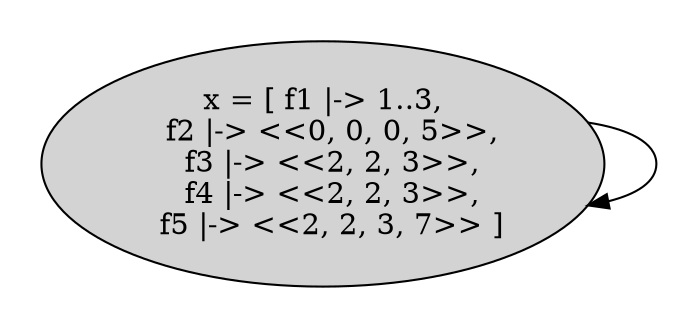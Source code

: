 strict digraph DiskGraph {
nodesep=0.35;
subgraph cluster_graph {
color="white";
-5242186285679851988 [label="x = [ f1 |-> 1..3,\n  f2 |-> <<0, 0, 0, 5>>,\n  f3 |-> <<2, 2, 3>>,\n  f4 |-> <<2, 2, 3>>,\n  f5 |-> <<2, 2, 3, 7>> ]",style = filled]
-5242186285679851988 -> -5242186285679851988 [label="",color="black",fontcolor="black"];
{rank = same; -5242186285679851988;}
}
}